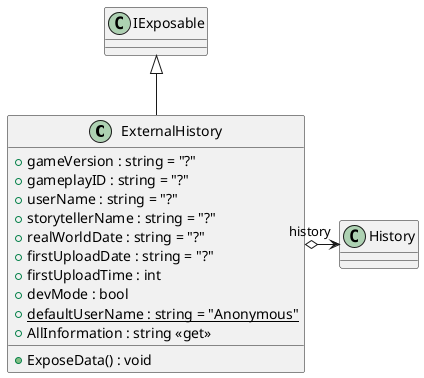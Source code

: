 @startuml
class ExternalHistory {
    + gameVersion : string = "?"
    + gameplayID : string = "?"
    + userName : string = "?"
    + storytellerName : string = "?"
    + realWorldDate : string = "?"
    + firstUploadDate : string = "?"
    + firstUploadTime : int
    + devMode : bool
    + {static} defaultUserName : string = "Anonymous"
    + AllInformation : string <<get>>
    + ExposeData() : void
}
IExposable <|-- ExternalHistory
ExternalHistory o-> "history" History
@enduml
